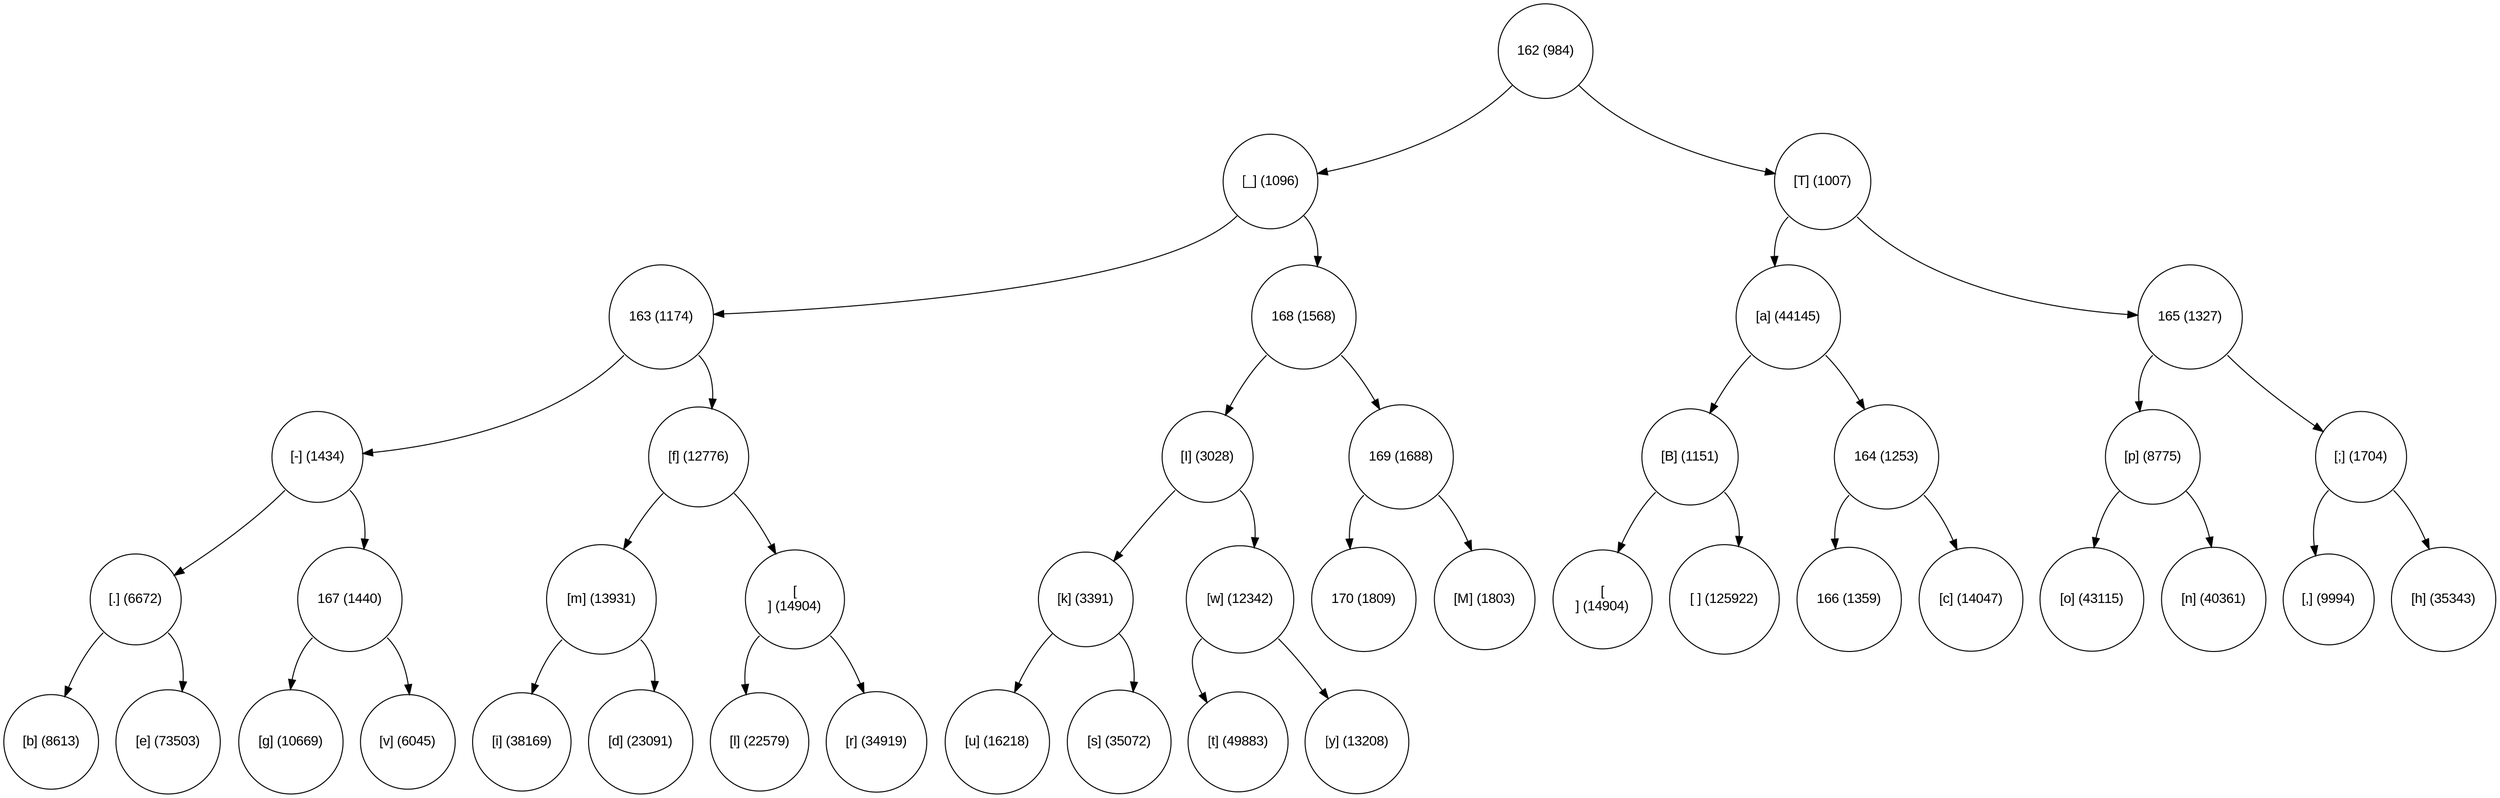 digraph move_down {
	node [fontname="Arial", shape="circle", width=0.5]; 

	0 [label = "162 (984)"];
	0:sw -> 1;
	1 [label = "[_] (1096)"];
	1:sw -> 3;
	3 [label = "163 (1174)"];
	3:sw -> 7;
	7 [label = "[-] (1434)"];
	7:sw -> 15;
	15 [label = "[.] (6672)"];
	15:sw -> 31;
	31 [label = "[b] (8613)"];
	15:se -> 32;
	32 [label = "[e] (73503)"];
	7:se -> 16;
	16 [label = "167 (1440)"];
	16:sw -> 33;
	33 [label = "[g] (10669)"];
	16:se -> 34;
	34 [label = "[v] (6045)"];
	3:se -> 8;
	8 [label = "[f] (12776)"];
	8:sw -> 17;
	17 [label = "[m] (13931)"];
	17:sw -> 35;
	35 [label = "[i] (38169)"];
	17:se -> 36;
	36 [label = "[d] (23091)"];
	8:se -> 18;
	18 [label = "[
] (14904)"];
	18:sw -> 37;
	37 [label = "[l] (22579)"];
	18:se -> 38;
	38 [label = "[r] (34919)"];
	1:se -> 4;
	4 [label = "168 (1568)"];
	4:sw -> 9;
	9 [label = "[I] (3028)"];
	9:sw -> 19;
	19 [label = "[k] (3391)"];
	19:sw -> 39;
	39 [label = "[u] (16218)"];
	19:se -> 40;
	40 [label = "[s] (35072)"];
	9:se -> 20;
	20 [label = "[w] (12342)"];
	20:sw -> 41;
	41 [label = "[t] (49883)"];
	20:se -> 42;
	42 [label = "[y] (13208)"];
	4:se -> 10;
	10 [label = "169 (1688)"];
	10:sw -> 21;
	21 [label = "170 (1809)"];
	10:se -> 22;
	22 [label = "[M] (1803)"];
	0:se -> 2;
	2 [label = "[T] (1007)"];
	2:sw -> 5;
	5 [label = "[a] (44145)"];
	5:sw -> 11;
	11 [label = "[B] (1151)"];
	11:sw -> 23;
	23 [label = "[] (14904)"];
	11:se -> 24;
	24 [label = "[ ] (125922)"];
	5:se -> 12;
	12 [label = "164 (1253)"];
	12:sw -> 25;
	25 [label = "166 (1359)"];
	12:se -> 26;
	26 [label = "[c] (14047)"];
	2:se -> 6;
	6 [label = "165 (1327)"];
	6:sw -> 13;
	13 [label = "[p] (8775)"];
	13:sw -> 27;
	27 [label = "[o] (43115)"];
	13:se -> 28;
	28 [label = "[n] (40361)"];
	6:se -> 14;
	14 [label = "[;] (1704)"];
	14:sw -> 29;
	29 [label = "[,] (9994)"];
	14:se -> 30;
	30 [label = "[h] (35343)"];
}
